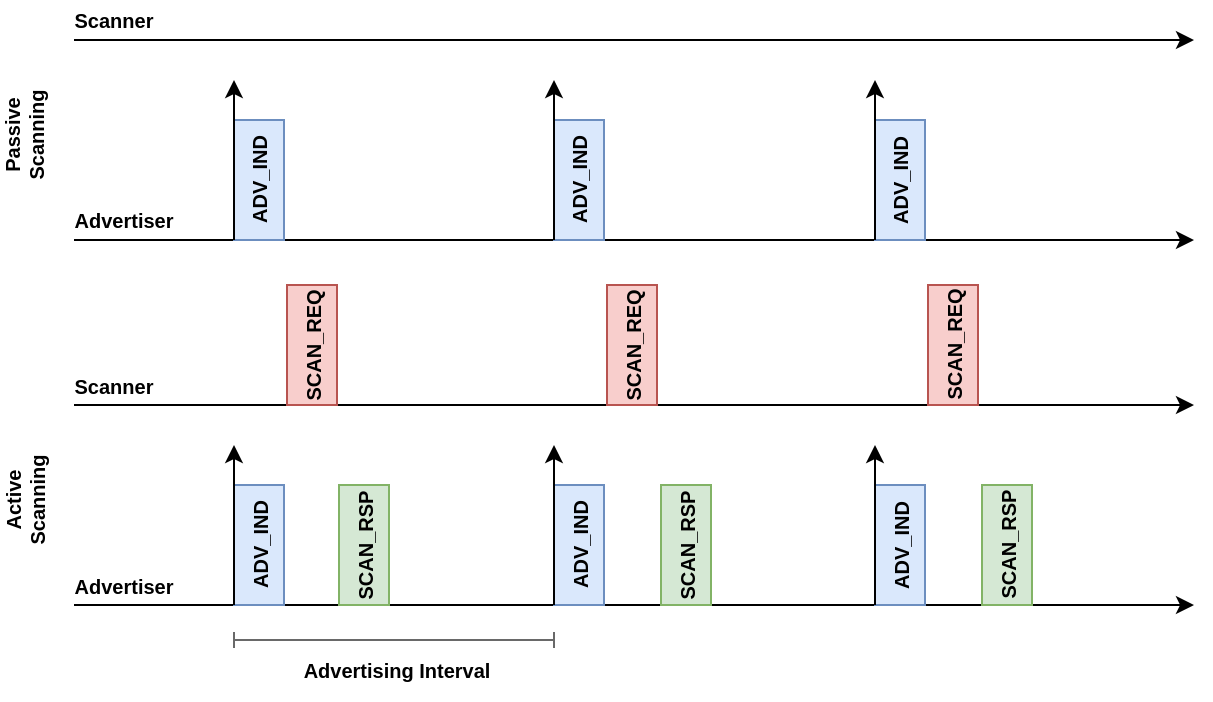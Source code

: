 <mxfile version="20.4.0" type="device"><diagram id="YyfD9wLSfe8QNgmBJkID" name="Pagina-1"><mxGraphModel dx="813" dy="431" grid="1" gridSize="10" guides="1" tooltips="1" connect="1" arrows="1" fold="1" page="1" pageScale="1" pageWidth="827" pageHeight="1169" math="0" shadow="0"><root><mxCell id="0"/><mxCell id="1" parent="0"/><mxCell id="WQaielqmwYxQkI8gCc2f-1" value="" style="endArrow=classic;html=1;rounded=0;endFill=1;" edge="1" parent="1"><mxGeometry width="50" height="50" relative="1" as="geometry"><mxPoint x="200" y="280" as="sourcePoint"/><mxPoint x="760" y="280" as="targetPoint"/></mxGeometry></mxCell><mxCell id="WQaielqmwYxQkI8gCc2f-2" value="" style="endArrow=classic;html=1;rounded=0;endFill=1;" edge="1" parent="1"><mxGeometry width="50" height="50" relative="1" as="geometry"><mxPoint x="200" y="180" as="sourcePoint"/><mxPoint x="760" y="180" as="targetPoint"/></mxGeometry></mxCell><mxCell id="WQaielqmwYxQkI8gCc2f-5" value="&lt;b&gt;Scanner&lt;/b&gt;" style="text;html=1;strokeColor=none;fillColor=none;align=center;verticalAlign=middle;whiteSpace=wrap;rounded=0;fontSize=10;" vertex="1" parent="1"><mxGeometry x="200" y="160" width="40" height="20" as="geometry"/></mxCell><mxCell id="WQaielqmwYxQkI8gCc2f-6" value="&lt;b&gt;Advertiser&lt;/b&gt;" style="text;html=1;strokeColor=none;fillColor=none;align=center;verticalAlign=middle;whiteSpace=wrap;rounded=0;fontSize=10;" vertex="1" parent="1"><mxGeometry x="200" y="260" width="50" height="20" as="geometry"/></mxCell><mxCell id="WQaielqmwYxQkI8gCc2f-27" value="&lt;b&gt;ADV_IND&lt;/b&gt;" style="rounded=0;whiteSpace=wrap;html=1;fontSize=10;rotation=-90;fillColor=#dae8fc;strokeColor=#6c8ebf;" vertex="1" parent="1"><mxGeometry x="262.5" y="237.5" width="60" height="25" as="geometry"/></mxCell><mxCell id="WQaielqmwYxQkI8gCc2f-28" value="" style="endArrow=classic;html=1;rounded=0;exitX=0;exitY=0;exitDx=0;exitDy=0;" edge="1" parent="1" source="WQaielqmwYxQkI8gCc2f-27"><mxGeometry width="50" height="50" relative="1" as="geometry"><mxPoint x="290" y="330" as="sourcePoint"/><mxPoint x="280" y="200" as="targetPoint"/></mxGeometry></mxCell><mxCell id="WQaielqmwYxQkI8gCc2f-29" value="&lt;b&gt;ADV_IND&lt;/b&gt;" style="rounded=0;whiteSpace=wrap;html=1;fontSize=10;rotation=-90;fillColor=#dae8fc;strokeColor=#6c8ebf;" vertex="1" parent="1"><mxGeometry x="422.5" y="237.5" width="60" height="25" as="geometry"/></mxCell><mxCell id="WQaielqmwYxQkI8gCc2f-30" value="" style="endArrow=classic;html=1;rounded=0;exitX=0;exitY=0;exitDx=0;exitDy=0;" edge="1" parent="1" source="WQaielqmwYxQkI8gCc2f-29"><mxGeometry width="50" height="50" relative="1" as="geometry"><mxPoint x="450" y="330" as="sourcePoint"/><mxPoint x="440" y="200" as="targetPoint"/></mxGeometry></mxCell><mxCell id="WQaielqmwYxQkI8gCc2f-31" value="&lt;b&gt;ADV_IND&lt;/b&gt;" style="rounded=0;whiteSpace=wrap;html=1;fontSize=10;rotation=-90;fillColor=#dae8fc;strokeColor=#6c8ebf;" vertex="1" parent="1"><mxGeometry x="583" y="237.5" width="60" height="25" as="geometry"/></mxCell><mxCell id="WQaielqmwYxQkI8gCc2f-32" value="" style="endArrow=classic;html=1;rounded=0;exitX=0;exitY=0;exitDx=0;exitDy=0;" edge="1" parent="1" source="WQaielqmwYxQkI8gCc2f-31"><mxGeometry width="50" height="50" relative="1" as="geometry"><mxPoint x="610.5" y="330" as="sourcePoint"/><mxPoint x="600.5" y="200" as="targetPoint"/></mxGeometry></mxCell><mxCell id="WQaielqmwYxQkI8gCc2f-33" value="" style="endArrow=classic;html=1;rounded=0;endFill=1;" edge="1" parent="1"><mxGeometry width="50" height="50" relative="1" as="geometry"><mxPoint x="200" y="462.5" as="sourcePoint"/><mxPoint x="760" y="462.5" as="targetPoint"/></mxGeometry></mxCell><mxCell id="WQaielqmwYxQkI8gCc2f-34" value="" style="endArrow=classic;html=1;rounded=0;endFill=1;" edge="1" parent="1"><mxGeometry width="50" height="50" relative="1" as="geometry"><mxPoint x="200" y="362.5" as="sourcePoint"/><mxPoint x="760" y="362.5" as="targetPoint"/></mxGeometry></mxCell><mxCell id="WQaielqmwYxQkI8gCc2f-35" value="&lt;b&gt;Scanner&lt;/b&gt;" style="text;html=1;strokeColor=none;fillColor=none;align=center;verticalAlign=middle;whiteSpace=wrap;rounded=0;fontSize=10;" vertex="1" parent="1"><mxGeometry x="200" y="342.5" width="40" height="20" as="geometry"/></mxCell><mxCell id="WQaielqmwYxQkI8gCc2f-36" value="&lt;b&gt;Advertiser&lt;/b&gt;" style="text;html=1;strokeColor=none;fillColor=none;align=center;verticalAlign=middle;whiteSpace=wrap;rounded=0;fontSize=10;" vertex="1" parent="1"><mxGeometry x="200" y="442.5" width="50" height="20" as="geometry"/></mxCell><mxCell id="WQaielqmwYxQkI8gCc2f-37" value="&lt;b&gt;ADV_IND&lt;/b&gt;" style="rounded=0;whiteSpace=wrap;html=1;fontSize=10;rotation=-90;fillColor=#dae8fc;strokeColor=#6c8ebf;" vertex="1" parent="1"><mxGeometry x="262.5" y="420" width="60" height="25" as="geometry"/></mxCell><mxCell id="WQaielqmwYxQkI8gCc2f-38" value="" style="endArrow=classic;html=1;rounded=0;exitX=0;exitY=0;exitDx=0;exitDy=0;" edge="1" parent="1" source="WQaielqmwYxQkI8gCc2f-37"><mxGeometry width="50" height="50" relative="1" as="geometry"><mxPoint x="290" y="512.5" as="sourcePoint"/><mxPoint x="280" y="382.5" as="targetPoint"/></mxGeometry></mxCell><mxCell id="WQaielqmwYxQkI8gCc2f-39" value="&lt;b&gt;ADV_IND&lt;/b&gt;" style="rounded=0;whiteSpace=wrap;html=1;fontSize=10;rotation=-90;fillColor=#dae8fc;strokeColor=#6c8ebf;" vertex="1" parent="1"><mxGeometry x="422.5" y="420" width="60" height="25" as="geometry"/></mxCell><mxCell id="WQaielqmwYxQkI8gCc2f-40" value="" style="endArrow=classic;html=1;rounded=0;exitX=0;exitY=0;exitDx=0;exitDy=0;" edge="1" parent="1" source="WQaielqmwYxQkI8gCc2f-39"><mxGeometry width="50" height="50" relative="1" as="geometry"><mxPoint x="450" y="512.5" as="sourcePoint"/><mxPoint x="440" y="382.5" as="targetPoint"/></mxGeometry></mxCell><mxCell id="WQaielqmwYxQkI8gCc2f-41" value="&lt;b&gt;ADV_IND&lt;/b&gt;" style="rounded=0;whiteSpace=wrap;html=1;fontSize=10;rotation=-90;fillColor=#dae8fc;strokeColor=#6c8ebf;" vertex="1" parent="1"><mxGeometry x="583" y="420" width="60" height="25" as="geometry"/></mxCell><mxCell id="WQaielqmwYxQkI8gCc2f-42" value="" style="endArrow=classic;html=1;rounded=0;exitX=0;exitY=0;exitDx=0;exitDy=0;" edge="1" parent="1" source="WQaielqmwYxQkI8gCc2f-41"><mxGeometry width="50" height="50" relative="1" as="geometry"><mxPoint x="610.5" y="512.5" as="sourcePoint"/><mxPoint x="600.5" y="382.5" as="targetPoint"/></mxGeometry></mxCell><mxCell id="WQaielqmwYxQkI8gCc2f-43" value="&lt;b&gt;SCAN_REQ&lt;br&gt;&lt;/b&gt;" style="rounded=0;whiteSpace=wrap;html=1;fontSize=10;rotation=-90;fillColor=#f8cecc;strokeColor=#b85450;" vertex="1" parent="1"><mxGeometry x="289" y="320" width="60" height="25" as="geometry"/></mxCell><mxCell id="WQaielqmwYxQkI8gCc2f-45" value="&lt;b&gt;SCAN_REQ&lt;/b&gt;" style="rounded=0;whiteSpace=wrap;html=1;fontSize=10;rotation=-90;fillColor=#f8cecc;strokeColor=#b85450;" vertex="1" parent="1"><mxGeometry x="449" y="320" width="60" height="25" as="geometry"/></mxCell><mxCell id="WQaielqmwYxQkI8gCc2f-47" value="&lt;b&gt;SCAN_REQ&lt;/b&gt;" style="rounded=0;whiteSpace=wrap;html=1;fontSize=10;rotation=-90;fillColor=#f8cecc;strokeColor=#b85450;" vertex="1" parent="1"><mxGeometry x="609.5" y="320" width="60" height="25" as="geometry"/></mxCell><mxCell id="WQaielqmwYxQkI8gCc2f-49" value="&lt;b&gt;SCAN_RSP&lt;br&gt;&lt;/b&gt;" style="rounded=0;whiteSpace=wrap;html=1;fontSize=10;rotation=-90;fillColor=#d5e8d4;strokeColor=#82b366;" vertex="1" parent="1"><mxGeometry x="315" y="420" width="60" height="25" as="geometry"/></mxCell><mxCell id="WQaielqmwYxQkI8gCc2f-50" value="&lt;b&gt;SCAN_RSP&lt;/b&gt;" style="rounded=0;whiteSpace=wrap;html=1;fontSize=10;rotation=-90;fillColor=#d5e8d4;strokeColor=#82b366;" vertex="1" parent="1"><mxGeometry x="476" y="420" width="60" height="25" as="geometry"/></mxCell><mxCell id="WQaielqmwYxQkI8gCc2f-51" value="&lt;b&gt;SCAN_RSP&lt;/b&gt;" style="rounded=0;whiteSpace=wrap;html=1;fontSize=10;rotation=-90;fillColor=#d5e8d4;strokeColor=#82b366;" vertex="1" parent="1"><mxGeometry x="636.5" y="420" width="60" height="25" as="geometry"/></mxCell><mxCell id="WQaielqmwYxQkI8gCc2f-52" value="" style="endArrow=baseDash;startArrow=baseDash;html=1;rounded=0;fontSize=10;startFill=0;endFill=0;strokeColor=#696969;" edge="1" parent="1"><mxGeometry width="50" height="50" relative="1" as="geometry"><mxPoint x="280" y="480" as="sourcePoint"/><mxPoint x="440" y="480" as="targetPoint"/></mxGeometry></mxCell><mxCell id="WQaielqmwYxQkI8gCc2f-53" value="&lt;b&gt;Advertising Interval&lt;/b&gt;" style="text;html=1;strokeColor=none;fillColor=none;align=center;verticalAlign=middle;whiteSpace=wrap;rounded=0;fontSize=10;" vertex="1" parent="1"><mxGeometry x="309" y="480" width="105" height="30" as="geometry"/></mxCell><mxCell id="WQaielqmwYxQkI8gCc2f-54" value="&lt;b&gt;Passive Scanning&lt;/b&gt;" style="text;html=1;strokeColor=none;fillColor=none;align=center;verticalAlign=middle;whiteSpace=wrap;rounded=0;fontSize=10;rotation=-90;" vertex="1" parent="1"><mxGeometry x="140" y="217" width="70" height="20.5" as="geometry"/></mxCell><mxCell id="WQaielqmwYxQkI8gCc2f-55" value="&lt;b&gt;Active Scanning&lt;/b&gt;" style="text;html=1;strokeColor=none;fillColor=none;align=center;verticalAlign=middle;whiteSpace=wrap;rounded=0;fontSize=10;rotation=-90;" vertex="1" parent="1"><mxGeometry x="140" y="399.5" width="70" height="20.5" as="geometry"/></mxCell></root></mxGraphModel></diagram></mxfile>